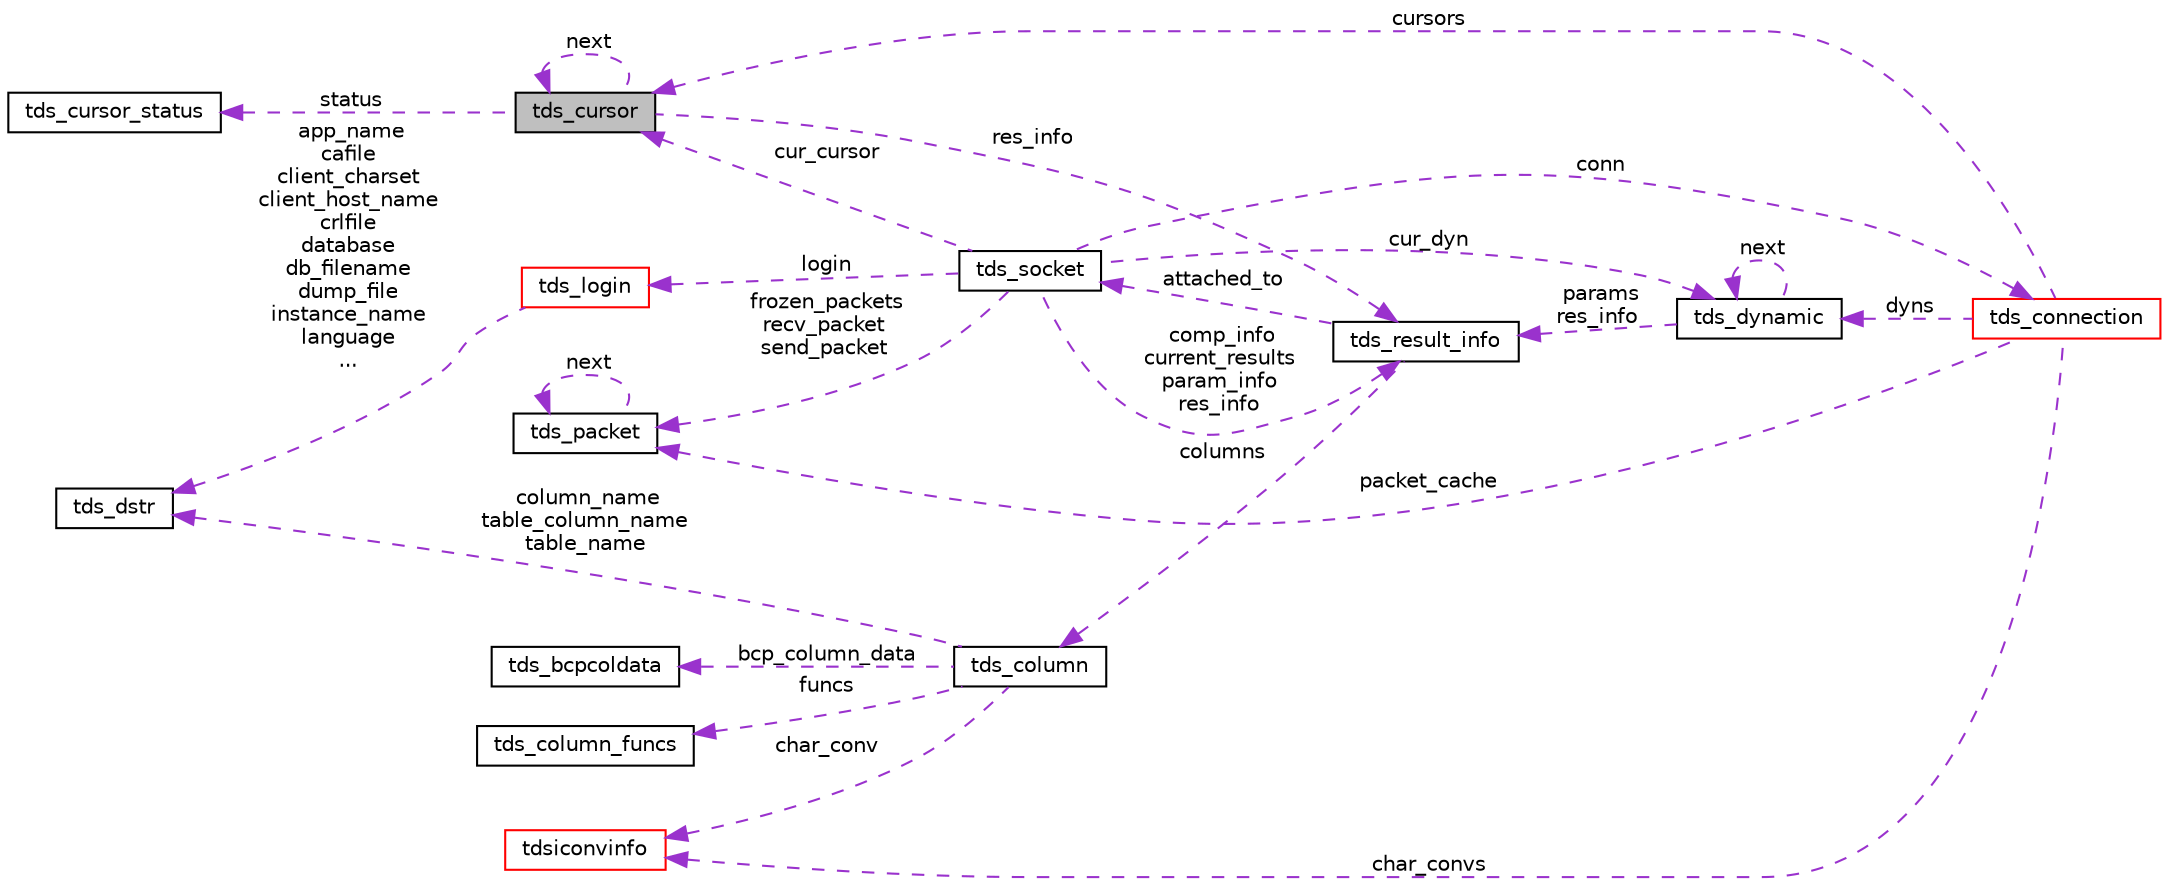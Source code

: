 digraph "tds_cursor"
{
 // LATEX_PDF_SIZE
  edge [fontname="Helvetica",fontsize="10",labelfontname="Helvetica",labelfontsize="10"];
  node [fontname="Helvetica",fontsize="10",shape=record];
  rankdir="LR";
  Node1 [label="tds_cursor",height=0.2,width=0.4,color="black", fillcolor="grey75", style="filled", fontcolor="black",tooltip="Holds informations about a cursor."];
  Node2 -> Node1 [dir="back",color="darkorchid3",fontsize="10",style="dashed",label=" status" ,fontname="Helvetica"];
  Node2 [label="tds_cursor_status",height=0.2,width=0.4,color="black", fillcolor="white", style="filled",URL="$a01195.html",tooltip=" "];
  Node3 -> Node1 [dir="back",color="darkorchid3",fontsize="10",style="dashed",label=" res_info" ,fontname="Helvetica"];
  Node3 [label="tds_result_info",height=0.2,width=0.4,color="black", fillcolor="white", style="filled",URL="$a01183.html",tooltip="Hold information for any results."];
  Node4 -> Node3 [dir="back",color="darkorchid3",fontsize="10",style="dashed",label=" attached_to" ,fontname="Helvetica"];
  Node4 [label="tds_socket",height=0.2,width=0.4,color="black", fillcolor="white", style="filled",URL="$a01235.html",tooltip="Information for a server connection."];
  Node5 -> Node4 [dir="back",color="darkorchid3",fontsize="10",style="dashed",label=" login" ,fontname="Helvetica"];
  Node5 [label="tds_login",height=0.2,width=0.4,color="red", fillcolor="white", style="filled",URL="$a01143.html",tooltip=" "];
  Node8 -> Node5 [dir="back",color="darkorchid3",fontsize="10",style="dashed",label=" app_name\ncafile\nclient_charset\nclient_host_name\ncrlfile\ndatabase\ndb_filename\ndump_file\ninstance_name\nlanguage\n..." ,fontname="Helvetica"];
  Node8 [label="tds_dstr",height=0.2,width=0.4,color="black", fillcolor="white", style="filled",URL="$a01283.html",tooltip="Structure to hold a string."];
  Node9 -> Node4 [dir="back",color="darkorchid3",fontsize="10",style="dashed",label=" frozen_packets\nrecv_packet\nsend_packet" ,fontname="Helvetica"];
  Node9 [label="tds_packet",height=0.2,width=0.4,color="black", fillcolor="white", style="filled",URL="$a01223.html",tooltip=" "];
  Node9 -> Node9 [dir="back",color="darkorchid3",fontsize="10",style="dashed",label=" next" ,fontname="Helvetica"];
  Node10 -> Node4 [dir="back",color="darkorchid3",fontsize="10",style="dashed",label=" cur_dyn" ,fontname="Helvetica"];
  Node10 [label="tds_dynamic",height=0.2,width=0.4,color="black", fillcolor="white", style="filled",URL="$a01207.html",tooltip="Holds information for a dynamic (also called prepared) query."];
  Node10 -> Node10 [dir="back",color="darkorchid3",fontsize="10",style="dashed",label=" next" ,fontname="Helvetica"];
  Node3 -> Node10 [dir="back",color="darkorchid3",fontsize="10",style="dashed",label=" params\nres_info" ,fontname="Helvetica"];
  Node3 -> Node4 [dir="back",color="darkorchid3",fontsize="10",style="dashed",label=" comp_info\ncurrent_results\nparam_info\nres_info" ,fontname="Helvetica"];
  Node1 -> Node4 [dir="back",color="darkorchid3",fontsize="10",style="dashed",label=" cur_cursor" ,fontname="Helvetica"];
  Node11 -> Node4 [dir="back",color="darkorchid3",fontsize="10",style="dashed",label=" conn" ,fontname="Helvetica"];
  Node11 [label="tds_connection",height=0.2,width=0.4,color="red", fillcolor="white", style="filled",URL="$a01231.html",tooltip=" "];
  Node9 -> Node11 [dir="back",color="darkorchid3",fontsize="10",style="dashed",label=" packet_cache" ,fontname="Helvetica"];
  Node10 -> Node11 [dir="back",color="darkorchid3",fontsize="10",style="dashed",label=" dyns" ,fontname="Helvetica"];
  Node17 -> Node11 [dir="back",color="darkorchid3",fontsize="10",style="dashed",label=" char_convs" ,fontname="Helvetica"];
  Node17 [label="tdsiconvinfo",height=0.2,width=0.4,color="red", fillcolor="white", style="filled",URL="$a00983.html",tooltip=" "];
  Node1 -> Node11 [dir="back",color="darkorchid3",fontsize="10",style="dashed",label=" cursors" ,fontname="Helvetica"];
  Node21 -> Node3 [dir="back",color="darkorchid3",fontsize="10",style="dashed",label=" columns" ,fontname="Helvetica"];
  Node21 [label="tds_column",height=0.2,width=0.4,color="black", fillcolor="white", style="filled",URL="$a01175.html",tooltip="Metadata about columns in regular and compute rows."];
  Node17 -> Node21 [dir="back",color="darkorchid3",fontsize="10",style="dashed",label=" char_conv" ,fontname="Helvetica"];
  Node8 -> Node21 [dir="back",color="darkorchid3",fontsize="10",style="dashed",label=" column_name\ntable_column_name\ntable_name" ,fontname="Helvetica"];
  Node22 -> Node21 [dir="back",color="darkorchid3",fontsize="10",style="dashed",label=" funcs" ,fontname="Helvetica"];
  Node22 [label="tds_column_funcs",height=0.2,width=0.4,color="black", fillcolor="white", style="filled",URL="$a01171.html",tooltip=" "];
  Node23 -> Node21 [dir="back",color="darkorchid3",fontsize="10",style="dashed",label=" bcp_column_data" ,fontname="Helvetica"];
  Node23 [label="tds_bcpcoldata",height=0.2,width=0.4,color="black", fillcolor="white", style="filled",URL="$a01167.html",tooltip=" "];
  Node1 -> Node1 [dir="back",color="darkorchid3",fontsize="10",style="dashed",label=" next" ,fontname="Helvetica"];
}
